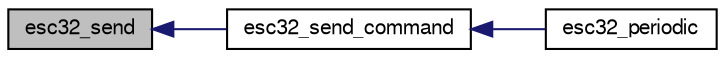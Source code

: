 digraph "esc32_send"
{
  edge [fontname="FreeSans",fontsize="10",labelfontname="FreeSans",labelfontsize="10"];
  node [fontname="FreeSans",fontsize="10",shape=record];
  rankdir="LR";
  Node1 [label="esc32_send",height=0.2,width=0.4,color="black", fillcolor="grey75", style="filled", fontcolor="black"];
  Node1 -> Node2 [dir="back",color="midnightblue",fontsize="10",style="solid",fontname="FreeSans"];
  Node2 [label="esc32_send_command",height=0.2,width=0.4,color="black", fillcolor="white", style="filled",URL="$esc32_8c.html#af0f37338dd7c2bea6f0b9aef4d501708"];
  Node2 -> Node3 [dir="back",color="midnightblue",fontsize="10",style="solid",fontname="FreeSans"];
  Node3 [label="esc32_periodic",height=0.2,width=0.4,color="black", fillcolor="white", style="filled",URL="$esc32_8h.html#a0ea641180adcdfecf85874250a5606cf"];
}

